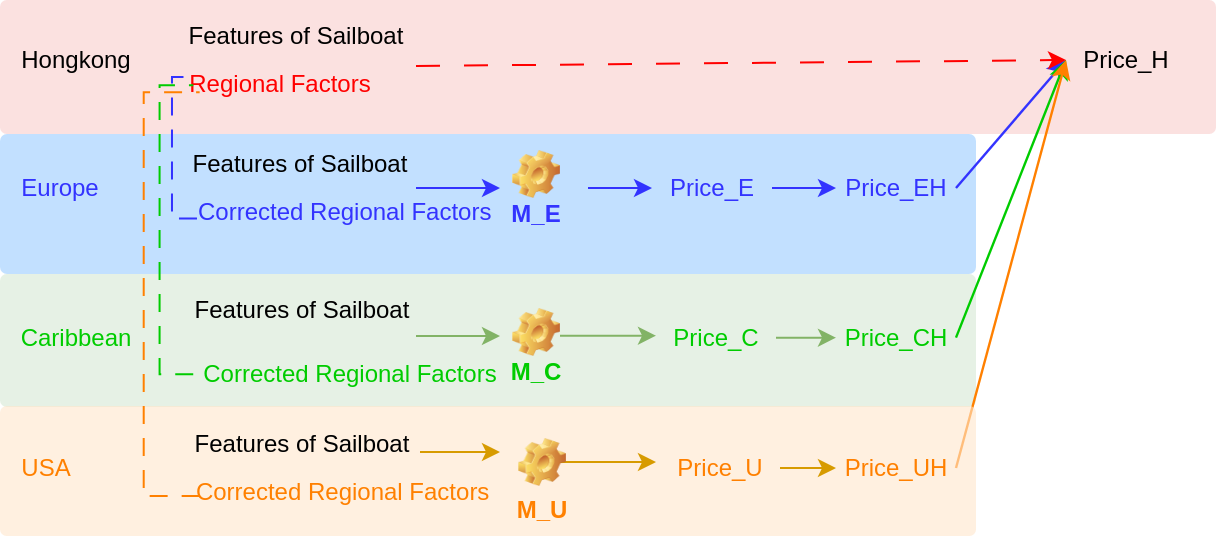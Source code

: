 <mxfile version="21.0.8" type="github">
  <diagram name="第 1 页" id="b4Ed2LwabQIBzOSei9t2">
    <mxGraphModel dx="548" dy="350" grid="1" gridSize="10" guides="1" tooltips="1" connect="1" arrows="1" fold="1" page="1" pageScale="1" pageWidth="827" pageHeight="1169" math="0" shadow="0">
      <root>
        <mxCell id="0" />
        <mxCell id="1" parent="0" />
        <mxCell id="wm9mHPLaVxJcZAKre-H_-86" value="" style="rounded=1;whiteSpace=wrap;html=1;fillColor=#f8cecc;strokeColor=none;opacity=60;arcSize=5;" vertex="1" parent="1">
          <mxGeometry x="72" y="163" width="608" height="67" as="geometry" />
        </mxCell>
        <mxCell id="wm9mHPLaVxJcZAKre-H_-83" value="" style="rounded=1;whiteSpace=wrap;html=1;fillColor=#99CCFF;strokeColor=none;opacity=60;arcSize=5;" vertex="1" parent="1">
          <mxGeometry x="72" y="230" width="488" height="70" as="geometry" />
        </mxCell>
        <mxCell id="wm9mHPLaVxJcZAKre-H_-3" value="Hongkong" style="text;html=1;strokeColor=none;fillColor=none;align=center;verticalAlign=middle;whiteSpace=wrap;rounded=0;" vertex="1" parent="1">
          <mxGeometry x="80" y="178" width="60" height="30" as="geometry" />
        </mxCell>
        <mxCell id="wm9mHPLaVxJcZAKre-H_-7" value="" style="group" vertex="1" connectable="0" parent="1">
          <mxGeometry x="160" y="166" width="312.27" height="206.05" as="geometry" />
        </mxCell>
        <mxCell id="wm9mHPLaVxJcZAKre-H_-4" value="Features of&amp;nbsp;Sailboat&lt;span lang=&quot;EN-US&quot;&gt;&lt;/span&gt;" style="text;html=1;strokeColor=none;fillColor=none;align=center;verticalAlign=middle;whiteSpace=wrap;rounded=0;" vertex="1" parent="wm9mHPLaVxJcZAKre-H_-7">
          <mxGeometry width="120" height="30" as="geometry" />
        </mxCell>
        <mxCell id="wm9mHPLaVxJcZAKre-H_-5" value="&lt;font color=&quot;#ff0000&quot;&gt;Regional Factors&lt;/font&gt;" style="text;html=1;strokeColor=none;fillColor=none;align=center;verticalAlign=middle;whiteSpace=wrap;rounded=0;" vertex="1" parent="wm9mHPLaVxJcZAKre-H_-7">
          <mxGeometry x="4" y="24" width="96" height="30" as="geometry" />
        </mxCell>
        <mxCell id="wm9mHPLaVxJcZAKre-H_-8" value="" style="group" vertex="1" connectable="0" parent="1">
          <mxGeometry x="162" y="230" width="170" height="54" as="geometry" />
        </mxCell>
        <mxCell id="wm9mHPLaVxJcZAKre-H_-9" value="Features of&amp;nbsp;Sailboat" style="text;html=1;strokeColor=none;fillColor=none;align=center;verticalAlign=middle;whiteSpace=wrap;rounded=0;" vertex="1" parent="wm9mHPLaVxJcZAKre-H_-8">
          <mxGeometry width="120" height="30" as="geometry" />
        </mxCell>
        <mxCell id="wm9mHPLaVxJcZAKre-H_-10" value="&lt;font color=&quot;#3333ff&quot;&gt;Corrected Regional Factors&lt;/font&gt;" style="text;html=1;strokeColor=none;fillColor=none;align=left;verticalAlign=middle;whiteSpace=wrap;rounded=0;" vertex="1" parent="wm9mHPLaVxJcZAKre-H_-8">
          <mxGeometry x="7" y="24" width="163" height="30" as="geometry" />
        </mxCell>
        <mxCell id="wm9mHPLaVxJcZAKre-H_-16" value="&lt;font color=&quot;#3333ff&quot;&gt;Europe&lt;/font&gt;" style="text;html=1;strokeColor=none;fillColor=none;align=center;verticalAlign=middle;whiteSpace=wrap;rounded=0;" vertex="1" parent="1">
          <mxGeometry x="72" y="242" width="60" height="30" as="geometry" />
        </mxCell>
        <mxCell id="wm9mHPLaVxJcZAKre-H_-19" value="" style="group" vertex="1" connectable="0" parent="1">
          <mxGeometry x="80" y="300" width="550" height="70" as="geometry" />
        </mxCell>
        <mxCell id="wm9mHPLaVxJcZAKre-H_-84" value="" style="rounded=1;whiteSpace=wrap;html=1;fillColor=#d5e8d4;strokeColor=none;opacity=60;arcSize=5;" vertex="1" parent="wm9mHPLaVxJcZAKre-H_-19">
          <mxGeometry x="-8" width="488" height="66.5" as="geometry" />
        </mxCell>
        <mxCell id="wm9mHPLaVxJcZAKre-H_-12" value="" style="group" vertex="1" connectable="0" parent="wm9mHPLaVxJcZAKre-H_-19">
          <mxGeometry x="80" width="170" height="67" as="geometry" />
        </mxCell>
        <mxCell id="wm9mHPLaVxJcZAKre-H_-13" value="Features of&amp;nbsp;Sailboat" style="text;html=1;strokeColor=none;fillColor=none;align=center;verticalAlign=middle;whiteSpace=wrap;rounded=0;" vertex="1" parent="wm9mHPLaVxJcZAKre-H_-12">
          <mxGeometry x="8" width="110" height="35" as="geometry" />
        </mxCell>
        <mxCell id="wm9mHPLaVxJcZAKre-H_-14" value="&lt;font color=&quot;#00cc00&quot;&gt;Corrected Regional Factors&lt;br&gt;&lt;/font&gt;" style="text;html=1;strokeColor=none;fillColor=none;align=center;verticalAlign=middle;whiteSpace=wrap;rounded=0;" vertex="1" parent="wm9mHPLaVxJcZAKre-H_-12">
          <mxGeometry x="4" y="32" width="166" height="35" as="geometry" />
        </mxCell>
        <mxCell id="wm9mHPLaVxJcZAKre-H_-17" value="&lt;font color=&quot;#00cc00&quot;&gt;Caribbean&lt;/font&gt;" style="text;html=1;strokeColor=none;fillColor=none;align=center;verticalAlign=middle;whiteSpace=wrap;rounded=0;" vertex="1" parent="wm9mHPLaVxJcZAKre-H_-19">
          <mxGeometry y="14" width="60" height="35" as="geometry" />
        </mxCell>
        <mxCell id="wm9mHPLaVxJcZAKre-H_-31" value="&lt;font color=&quot;#00cc00&quot;&gt;M_C&lt;/font&gt;" style="label;whiteSpace=wrap;html=1;align=center;verticalAlign=bottom;spacingLeft=0;spacingBottom=4;imageAlign=center;imageVerticalAlign=top;image=img/clipart/Gear_128x128.png;strokeColor=none;imageWidth=24;imageHeight=24;fillColor=none;" vertex="1" parent="wm9mHPLaVxJcZAKre-H_-19">
          <mxGeometry x="230" y="10" width="60" height="51.83" as="geometry" />
        </mxCell>
        <mxCell id="wm9mHPLaVxJcZAKre-H_-43" value="" style="group" vertex="1" connectable="0" parent="wm9mHPLaVxJcZAKre-H_-19">
          <mxGeometry x="320" y="14.333" width="60" height="35" as="geometry" />
        </mxCell>
        <mxCell id="wm9mHPLaVxJcZAKre-H_-44" style="edgeStyle=orthogonalEdgeStyle;rounded=0;orthogonalLoop=1;jettySize=auto;html=1;" edge="1" parent="wm9mHPLaVxJcZAKre-H_-43">
          <mxGeometry relative="1" as="geometry">
            <mxPoint y="17.5" as="targetPoint" />
          </mxGeometry>
        </mxCell>
        <mxCell id="wm9mHPLaVxJcZAKre-H_-45" value="&lt;font color=&quot;#00cc00&quot;&gt;Price_C&lt;/font&gt;" style="text;html=1;strokeColor=none;fillColor=none;align=center;verticalAlign=middle;whiteSpace=wrap;rounded=0;" vertex="1" parent="wm9mHPLaVxJcZAKre-H_-43">
          <mxGeometry width="60" height="35" as="geometry" />
        </mxCell>
        <mxCell id="wm9mHPLaVxJcZAKre-H_-49" value="" style="endArrow=classic;html=1;rounded=0;exitX=1;exitY=0.5;exitDx=0;exitDy=0;fillColor=#d5e8d4;strokeColor=#82b366;" edge="1" parent="wm9mHPLaVxJcZAKre-H_-19">
          <mxGeometry width="50" height="50" relative="1" as="geometry">
            <mxPoint x="272" y="30.833" as="sourcePoint" />
            <mxPoint x="320" y="30.833" as="targetPoint" />
          </mxGeometry>
        </mxCell>
        <mxCell id="wm9mHPLaVxJcZAKre-H_-65" value="" style="group" vertex="1" connectable="0" parent="wm9mHPLaVxJcZAKre-H_-19">
          <mxGeometry x="410" y="14.333" width="60" height="35" as="geometry" />
        </mxCell>
        <mxCell id="wm9mHPLaVxJcZAKre-H_-66" style="edgeStyle=orthogonalEdgeStyle;rounded=0;orthogonalLoop=1;jettySize=auto;html=1;" edge="1" parent="wm9mHPLaVxJcZAKre-H_-65">
          <mxGeometry relative="1" as="geometry">
            <mxPoint y="17.5" as="targetPoint" />
          </mxGeometry>
        </mxCell>
        <mxCell id="wm9mHPLaVxJcZAKre-H_-67" value="&lt;font color=&quot;#00cc00&quot;&gt;Price_CH&lt;/font&gt;" style="text;html=1;strokeColor=none;fillColor=none;align=center;verticalAlign=middle;whiteSpace=wrap;rounded=0;" vertex="1" parent="wm9mHPLaVxJcZAKre-H_-65">
          <mxGeometry width="60" height="35" as="geometry" />
        </mxCell>
        <mxCell id="wm9mHPLaVxJcZAKre-H_-75" value="" style="endArrow=classic;html=1;rounded=0;exitX=1;exitY=0.5;exitDx=0;exitDy=0;fillColor=#d5e8d4;strokeColor=#82b366;" edge="1" parent="wm9mHPLaVxJcZAKre-H_-19" source="wm9mHPLaVxJcZAKre-H_-45" target="wm9mHPLaVxJcZAKre-H_-67">
          <mxGeometry width="50" height="50" relative="1" as="geometry">
            <mxPoint x="200" y="-35" as="sourcePoint" />
            <mxPoint x="250" y="-93.333" as="targetPoint" />
          </mxGeometry>
        </mxCell>
        <mxCell id="wm9mHPLaVxJcZAKre-H_-30" value="&lt;font color=&quot;#3333ff&quot;&gt;M_E&lt;/font&gt;" style="label;whiteSpace=wrap;html=1;align=center;verticalAlign=bottom;spacingLeft=0;spacingBottom=4;imageAlign=center;imageVerticalAlign=top;image=img/clipart/Gear_128x128.png;strokeColor=none;imageWidth=24;imageHeight=24;fillColor=none;" vertex="1" parent="1">
          <mxGeometry x="314" y="231" width="52" height="52" as="geometry" />
        </mxCell>
        <mxCell id="wm9mHPLaVxJcZAKre-H_-34" value="" style="endArrow=classic;html=1;rounded=0;entryX=0;entryY=0.5;entryDx=0;entryDy=0;fillColor=#dae8fc;strokeColor=#3333FF;" edge="1" parent="1">
          <mxGeometry width="50" height="50" relative="1" as="geometry">
            <mxPoint x="280" y="257" as="sourcePoint" />
            <mxPoint x="322" y="257" as="targetPoint" />
          </mxGeometry>
        </mxCell>
        <mxCell id="wm9mHPLaVxJcZAKre-H_-35" value="" style="endArrow=classic;html=1;rounded=0;entryX=0;entryY=0.5;entryDx=0;entryDy=0;fillColor=#d5e8d4;strokeColor=#82b366;" edge="1" parent="1">
          <mxGeometry width="50" height="50" relative="1" as="geometry">
            <mxPoint x="280" y="331" as="sourcePoint" />
            <mxPoint x="322" y="331" as="targetPoint" />
          </mxGeometry>
        </mxCell>
        <mxCell id="wm9mHPLaVxJcZAKre-H_-40" value="" style="group" vertex="1" connectable="0" parent="1">
          <mxGeometry x="398" y="242" width="60" height="30" as="geometry" />
        </mxCell>
        <mxCell id="wm9mHPLaVxJcZAKre-H_-38" style="edgeStyle=orthogonalEdgeStyle;rounded=0;orthogonalLoop=1;jettySize=auto;html=1;fillColor=#dae8fc;strokeColor=#3333FF;" edge="1" parent="wm9mHPLaVxJcZAKre-H_-40" source="wm9mHPLaVxJcZAKre-H_-30">
          <mxGeometry relative="1" as="geometry">
            <mxPoint y="15" as="targetPoint" />
          </mxGeometry>
        </mxCell>
        <mxCell id="wm9mHPLaVxJcZAKre-H_-39" value="&lt;font color=&quot;#3333ff&quot;&gt;Price_E&lt;/font&gt;" style="text;html=1;strokeColor=none;fillColor=none;align=center;verticalAlign=middle;whiteSpace=wrap;rounded=0;" vertex="1" parent="wm9mHPLaVxJcZAKre-H_-40">
          <mxGeometry width="60" height="30" as="geometry" />
        </mxCell>
        <mxCell id="wm9mHPLaVxJcZAKre-H_-56" value="" style="group" vertex="1" connectable="0" parent="1">
          <mxGeometry x="490" y="242" width="60" height="30" as="geometry" />
        </mxCell>
        <mxCell id="wm9mHPLaVxJcZAKre-H_-57" style="edgeStyle=orthogonalEdgeStyle;rounded=0;orthogonalLoop=1;jettySize=auto;html=1;" edge="1" parent="wm9mHPLaVxJcZAKre-H_-56">
          <mxGeometry relative="1" as="geometry">
            <mxPoint y="15" as="targetPoint" />
          </mxGeometry>
        </mxCell>
        <mxCell id="wm9mHPLaVxJcZAKre-H_-58" value="&lt;font color=&quot;#3333ff&quot;&gt;Price_EH&lt;/font&gt;" style="text;html=1;strokeColor=none;fillColor=none;align=center;verticalAlign=middle;whiteSpace=wrap;rounded=0;" vertex="1" parent="wm9mHPLaVxJcZAKre-H_-56">
          <mxGeometry width="60" height="30" as="geometry" />
        </mxCell>
        <mxCell id="wm9mHPLaVxJcZAKre-H_-68" value="" style="endArrow=classic;html=1;rounded=0;exitX=1;exitY=0.5;exitDx=0;exitDy=0;fillColor=#dae8fc;strokeColor=#3333FF;" edge="1" parent="1" source="wm9mHPLaVxJcZAKre-H_-39" target="wm9mHPLaVxJcZAKre-H_-58">
          <mxGeometry width="50" height="50" relative="1" as="geometry">
            <mxPoint x="280" y="270" as="sourcePoint" />
            <mxPoint x="330" y="220" as="targetPoint" />
          </mxGeometry>
        </mxCell>
        <mxCell id="wm9mHPLaVxJcZAKre-H_-78" value="Price_H" style="text;html=1;strokeColor=none;fillColor=none;align=center;verticalAlign=middle;whiteSpace=wrap;rounded=0;" vertex="1" parent="1">
          <mxGeometry x="605" y="178" width="60" height="30" as="geometry" />
        </mxCell>
        <mxCell id="wm9mHPLaVxJcZAKre-H_-79" value="" style="endArrow=classic;html=1;rounded=0;exitX=1;exitY=0.5;exitDx=0;exitDy=0;entryX=0;entryY=0.5;entryDx=0;entryDy=0;strokeColor=#3333FF;fillColor=#dae8fc;strokeWidth=1.2;" edge="1" parent="1" source="wm9mHPLaVxJcZAKre-H_-58" target="wm9mHPLaVxJcZAKre-H_-78">
          <mxGeometry width="50" height="50" relative="1" as="geometry">
            <mxPoint x="340" y="270" as="sourcePoint" />
            <mxPoint x="390" y="220" as="targetPoint" />
          </mxGeometry>
        </mxCell>
        <mxCell id="wm9mHPLaVxJcZAKre-H_-80" value="" style="endArrow=classic;html=1;rounded=0;exitX=1;exitY=0.5;exitDx=0;exitDy=0;entryX=0;entryY=0.5;entryDx=0;entryDy=0;fillColor=#d5e8d4;strokeColor=#00CC00;strokeWidth=1.2;" edge="1" parent="1" source="wm9mHPLaVxJcZAKre-H_-67" target="wm9mHPLaVxJcZAKre-H_-78">
          <mxGeometry width="50" height="50" relative="1" as="geometry">
            <mxPoint x="340" y="270" as="sourcePoint" />
            <mxPoint x="390" y="220" as="targetPoint" />
          </mxGeometry>
        </mxCell>
        <mxCell id="wm9mHPLaVxJcZAKre-H_-81" value="" style="endArrow=classic;html=1;rounded=0;exitX=1;exitY=0.5;exitDx=0;exitDy=0;entryX=0;entryY=0.5;entryDx=0;entryDy=0;fillColor=#ffe6cc;strokeColor=#FF8000;strokeWidth=1.2;" edge="1" parent="1" source="wm9mHPLaVxJcZAKre-H_-64" target="wm9mHPLaVxJcZAKre-H_-78">
          <mxGeometry width="50" height="50" relative="1" as="geometry">
            <mxPoint x="340" y="270" as="sourcePoint" />
            <mxPoint x="390" y="220" as="targetPoint" />
          </mxGeometry>
        </mxCell>
        <mxCell id="wm9mHPLaVxJcZAKre-H_-87" value="" style="endArrow=classic;html=1;rounded=0;entryX=0;entryY=0.5;entryDx=0;entryDy=0;exitX=1;exitY=1;exitDx=0;exitDy=0;dashed=1;dashPattern=12 12;strokeColor=#FF0000;" edge="1" parent="1" source="wm9mHPLaVxJcZAKre-H_-4" target="wm9mHPLaVxJcZAKre-H_-78">
          <mxGeometry width="50" height="50" relative="1" as="geometry">
            <mxPoint x="250" y="90" as="sourcePoint" />
            <mxPoint x="390" y="220" as="targetPoint" />
          </mxGeometry>
        </mxCell>
        <mxCell id="wm9mHPLaVxJcZAKre-H_-46" value="" style="group" vertex="1" connectable="0" parent="1">
          <mxGeometry x="402" y="382" width="158" height="45" as="geometry" />
        </mxCell>
        <mxCell id="wm9mHPLaVxJcZAKre-H_-85" value="" style="rounded=1;whiteSpace=wrap;html=1;fillColor=#ffe6cc;strokeColor=none;opacity=60;arcSize=5;" vertex="1" parent="wm9mHPLaVxJcZAKre-H_-46">
          <mxGeometry x="-330" y="-16" width="488" height="65" as="geometry" />
        </mxCell>
        <mxCell id="wm9mHPLaVxJcZAKre-H_-47" style="edgeStyle=orthogonalEdgeStyle;rounded=0;orthogonalLoop=1;jettySize=auto;html=1;" edge="1" parent="wm9mHPLaVxJcZAKre-H_-46">
          <mxGeometry relative="1" as="geometry">
            <mxPoint y="15" as="targetPoint" />
          </mxGeometry>
        </mxCell>
        <mxCell id="wm9mHPLaVxJcZAKre-H_-48" value="&lt;font color=&quot;#ff8000&quot;&gt;Price_U&lt;/font&gt;" style="text;html=1;strokeColor=none;fillColor=none;align=center;verticalAlign=middle;whiteSpace=wrap;rounded=0;" vertex="1" parent="wm9mHPLaVxJcZAKre-H_-46">
          <mxGeometry width="60" height="30" as="geometry" />
        </mxCell>
        <mxCell id="wm9mHPLaVxJcZAKre-H_-62" value="" style="group" vertex="1" connectable="0" parent="1">
          <mxGeometry x="490" y="382" width="60" height="30" as="geometry" />
        </mxCell>
        <mxCell id="wm9mHPLaVxJcZAKre-H_-63" style="edgeStyle=orthogonalEdgeStyle;rounded=0;orthogonalLoop=1;jettySize=auto;html=1;" edge="1" parent="wm9mHPLaVxJcZAKre-H_-62">
          <mxGeometry relative="1" as="geometry">
            <mxPoint y="15" as="targetPoint" />
          </mxGeometry>
        </mxCell>
        <mxCell id="wm9mHPLaVxJcZAKre-H_-64" value="&lt;font color=&quot;#ff8000&quot;&gt;Price_UH&lt;/font&gt;" style="text;html=1;strokeColor=none;fillColor=none;align=center;verticalAlign=middle;whiteSpace=wrap;rounded=0;" vertex="1" parent="wm9mHPLaVxJcZAKre-H_-62">
          <mxGeometry width="60" height="30" as="geometry" />
        </mxCell>
        <mxCell id="wm9mHPLaVxJcZAKre-H_-24" value="&lt;font color=&quot;#ff8000&quot;&gt;USA&lt;/font&gt;" style="text;html=1;strokeColor=none;fillColor=none;align=center;verticalAlign=middle;whiteSpace=wrap;rounded=0;" vertex="1" parent="1">
          <mxGeometry x="80" y="382" width="30" height="30" as="geometry" />
        </mxCell>
        <mxCell id="wm9mHPLaVxJcZAKre-H_-21" value="" style="group" vertex="1" connectable="0" parent="1">
          <mxGeometry x="163" y="370" width="160" height="54" as="geometry" />
        </mxCell>
        <mxCell id="wm9mHPLaVxJcZAKre-H_-22" value="Features of Sailboat" style="text;html=1;strokeColor=none;fillColor=none;align=center;verticalAlign=middle;whiteSpace=wrap;rounded=0;" vertex="1" parent="wm9mHPLaVxJcZAKre-H_-21">
          <mxGeometry width="120" height="30" as="geometry" />
        </mxCell>
        <mxCell id="wm9mHPLaVxJcZAKre-H_-23" value="&lt;font color=&quot;#ff8000&quot;&gt;Corrected Regional Factors&amp;nbsp;&lt;/font&gt;" style="text;html=1;strokeColor=none;fillColor=none;align=center;verticalAlign=middle;whiteSpace=wrap;rounded=0;" vertex="1" parent="wm9mHPLaVxJcZAKre-H_-21">
          <mxGeometry x="4" y="24" width="156" height="30" as="geometry" />
        </mxCell>
        <mxCell id="wm9mHPLaVxJcZAKre-H_-36" value="" style="endArrow=classic;html=1;rounded=0;fillColor=#ffe6cc;strokeColor=#d79b00;" edge="1" parent="1">
          <mxGeometry width="50" height="50" relative="1" as="geometry">
            <mxPoint x="282" y="389" as="sourcePoint" />
            <mxPoint x="322" y="389" as="targetPoint" />
          </mxGeometry>
        </mxCell>
        <mxCell id="wm9mHPLaVxJcZAKre-H_-54" style="edgeStyle=orthogonalEdgeStyle;rounded=0;orthogonalLoop=1;jettySize=auto;html=1;fillColor=#ffe6cc;strokeColor=#d79b00;" edge="1" parent="1">
          <mxGeometry relative="1" as="geometry">
            <mxPoint x="400" y="394" as="targetPoint" />
            <mxPoint x="350" y="394" as="sourcePoint" />
          </mxGeometry>
        </mxCell>
        <mxCell id="wm9mHPLaVxJcZAKre-H_-76" value="" style="endArrow=classic;html=1;rounded=0;exitX=1;exitY=0.5;exitDx=0;exitDy=0;fillColor=#ffe6cc;strokeColor=#d79b00;" edge="1" parent="1" source="wm9mHPLaVxJcZAKre-H_-48" target="wm9mHPLaVxJcZAKre-H_-64">
          <mxGeometry width="50" height="50" relative="1" as="geometry">
            <mxPoint x="280" y="270" as="sourcePoint" />
            <mxPoint x="330" y="220" as="targetPoint" />
          </mxGeometry>
        </mxCell>
        <mxCell id="wm9mHPLaVxJcZAKre-H_-32" value="&lt;font color=&quot;#ff8000&quot;&gt;M_U&lt;/font&gt;" style="label;whiteSpace=wrap;html=1;align=center;verticalAlign=bottom;spacingLeft=0;spacingBottom=4;imageAlign=center;imageVerticalAlign=top;image=img/clipart/Gear_128x128.png;strokeColor=none;imageWidth=24;imageHeight=24;fillColor=none;" vertex="1" parent="1">
          <mxGeometry x="313" y="375" width="60" height="56" as="geometry" />
        </mxCell>
        <mxCell id="wm9mHPLaVxJcZAKre-H_-93" value="" style="shape=partialRectangle;whiteSpace=wrap;html=1;bottom=1;right=1;left=1;top=0;fillColor=none;routingCenterX=-0.5;rotation=90;strokeColor=#3333FF;dashed=1;dashPattern=8 8;" vertex="1" parent="1">
          <mxGeometry x="128.62" y="230.87" width="70.75" height="12" as="geometry" />
        </mxCell>
        <mxCell id="wm9mHPLaVxJcZAKre-H_-96" value="" style="shape=partialRectangle;whiteSpace=wrap;html=1;bottom=1;right=1;left=1;top=0;fillColor=none;routingCenterX=-0.5;rotation=90;strokeColor=#FF8000;dashed=1;dashPattern=8 8;" vertex="1" parent="1">
          <mxGeometry x="56.67" y="296.32" width="201.84" height="27.47" as="geometry" />
        </mxCell>
        <mxCell id="wm9mHPLaVxJcZAKre-H_-95" value="" style="shape=partialRectangle;whiteSpace=wrap;html=1;bottom=1;right=1;left=1;top=0;fillColor=none;routingCenterX=-0.5;rotation=90;strokeColor=#00CC00;dashed=1;dashPattern=8 8;" vertex="1" parent="1">
          <mxGeometry x="87.71" y="269.72" width="144.49" height="16.33" as="geometry" />
        </mxCell>
      </root>
    </mxGraphModel>
  </diagram>
</mxfile>

